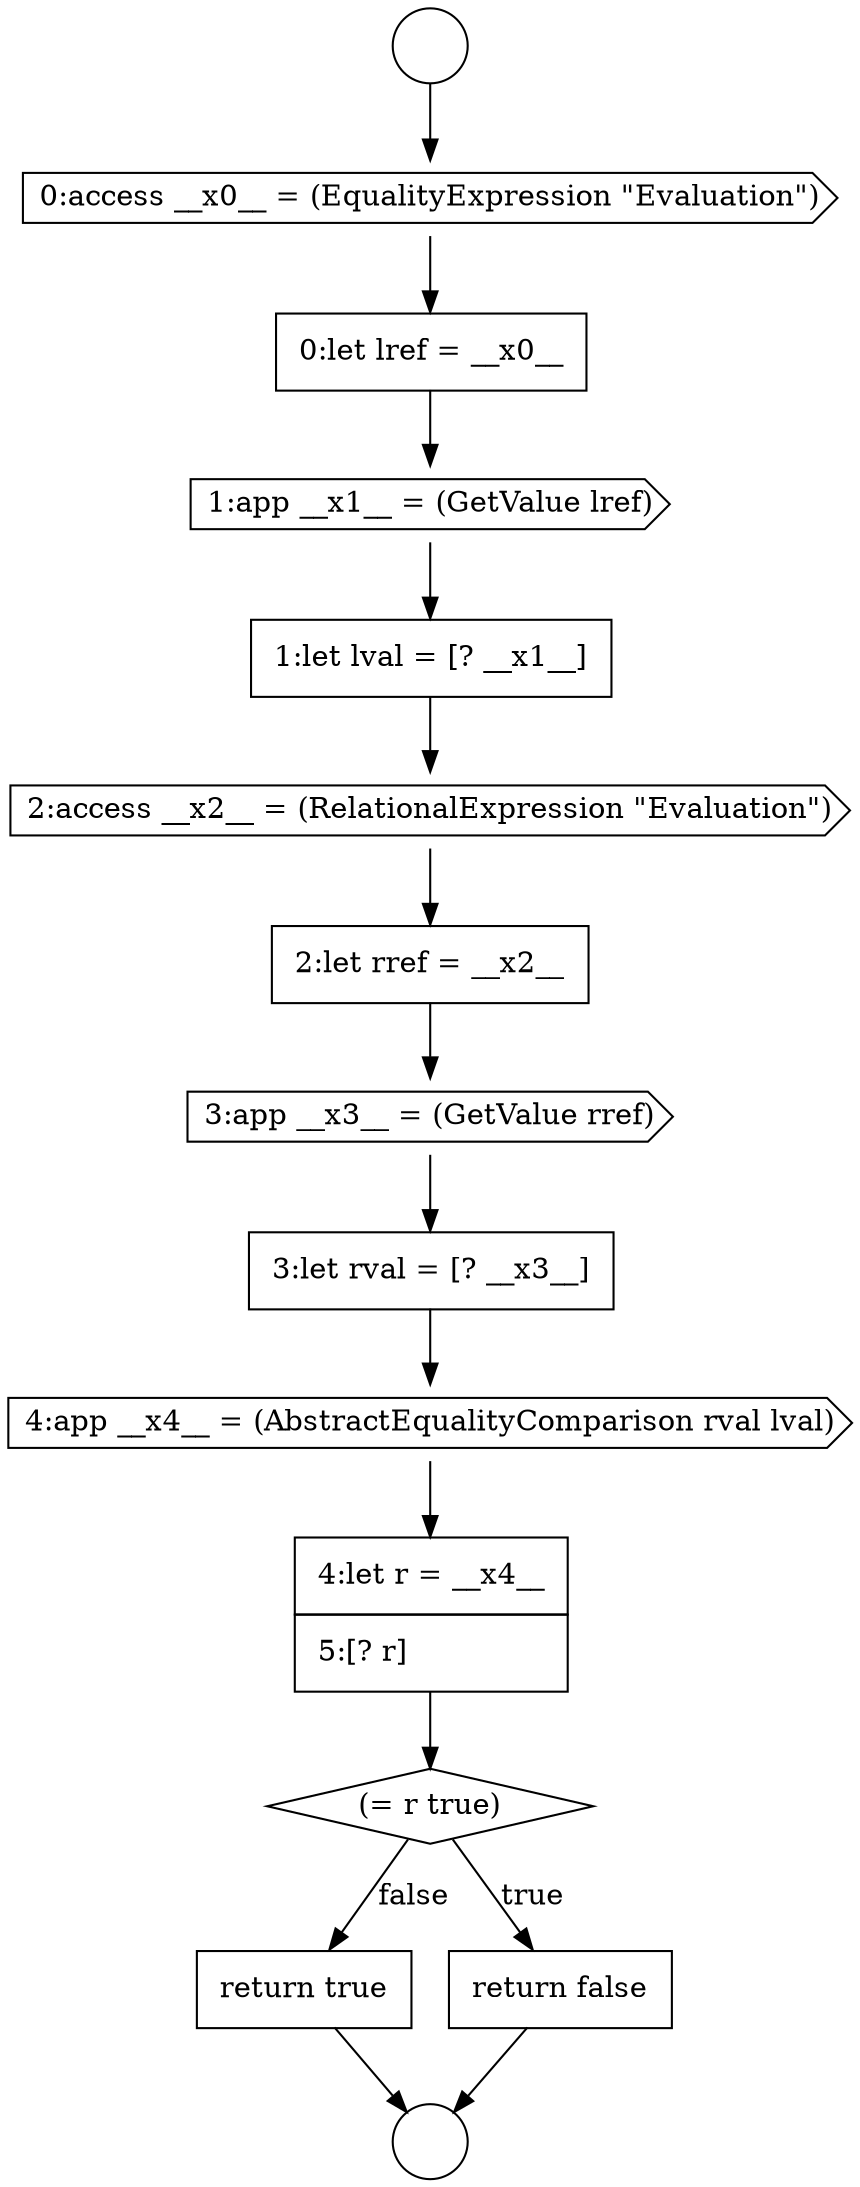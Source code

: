 digraph {
  node5561 [shape=none, margin=0, label=<<font color="black">
    <table border="0" cellborder="1" cellspacing="0" cellpadding="10">
      <tr><td align="left">return true</td></tr>
    </table>
  </font>> color="black" fillcolor="white" style=filled]
  node5550 [shape=none, margin=0, label=<<font color="black">
    <table border="0" cellborder="1" cellspacing="0" cellpadding="10">
      <tr><td align="left">0:let lref = __x0__</td></tr>
    </table>
  </font>> color="black" fillcolor="white" style=filled]
  node5553 [shape=cds, label=<<font color="black">2:access __x2__ = (RelationalExpression &quot;Evaluation&quot;)</font>> color="black" fillcolor="white" style=filled]
  node5558 [shape=none, margin=0, label=<<font color="black">
    <table border="0" cellborder="1" cellspacing="0" cellpadding="10">
      <tr><td align="left">4:let r = __x4__</td></tr>
      <tr><td align="left">5:[? r]</td></tr>
    </table>
  </font>> color="black" fillcolor="white" style=filled]
  node5551 [shape=cds, label=<<font color="black">1:app __x1__ = (GetValue lref)</font>> color="black" fillcolor="white" style=filled]
  node5547 [shape=circle label=" " color="black" fillcolor="white" style=filled]
  node5557 [shape=cds, label=<<font color="black">4:app __x4__ = (AbstractEqualityComparison rval lval)</font>> color="black" fillcolor="white" style=filled]
  node5556 [shape=none, margin=0, label=<<font color="black">
    <table border="0" cellborder="1" cellspacing="0" cellpadding="10">
      <tr><td align="left">3:let rval = [? __x3__]</td></tr>
    </table>
  </font>> color="black" fillcolor="white" style=filled]
  node5552 [shape=none, margin=0, label=<<font color="black">
    <table border="0" cellborder="1" cellspacing="0" cellpadding="10">
      <tr><td align="left">1:let lval = [? __x1__]</td></tr>
    </table>
  </font>> color="black" fillcolor="white" style=filled]
  node5548 [shape=circle label=" " color="black" fillcolor="white" style=filled]
  node5549 [shape=cds, label=<<font color="black">0:access __x0__ = (EqualityExpression &quot;Evaluation&quot;)</font>> color="black" fillcolor="white" style=filled]
  node5554 [shape=none, margin=0, label=<<font color="black">
    <table border="0" cellborder="1" cellspacing="0" cellpadding="10">
      <tr><td align="left">2:let rref = __x2__</td></tr>
    </table>
  </font>> color="black" fillcolor="white" style=filled]
  node5559 [shape=diamond, label=<<font color="black">(= r true)</font>> color="black" fillcolor="white" style=filled]
  node5555 [shape=cds, label=<<font color="black">3:app __x3__ = (GetValue rref)</font>> color="black" fillcolor="white" style=filled]
  node5560 [shape=none, margin=0, label=<<font color="black">
    <table border="0" cellborder="1" cellspacing="0" cellpadding="10">
      <tr><td align="left">return false</td></tr>
    </table>
  </font>> color="black" fillcolor="white" style=filled]
  node5554 -> node5555 [ color="black"]
  node5551 -> node5552 [ color="black"]
  node5549 -> node5550 [ color="black"]
  node5550 -> node5551 [ color="black"]
  node5556 -> node5557 [ color="black"]
  node5559 -> node5560 [label=<<font color="black">true</font>> color="black"]
  node5559 -> node5561 [label=<<font color="black">false</font>> color="black"]
  node5553 -> node5554 [ color="black"]
  node5552 -> node5553 [ color="black"]
  node5561 -> node5548 [ color="black"]
  node5560 -> node5548 [ color="black"]
  node5557 -> node5558 [ color="black"]
  node5558 -> node5559 [ color="black"]
  node5547 -> node5549 [ color="black"]
  node5555 -> node5556 [ color="black"]
}
